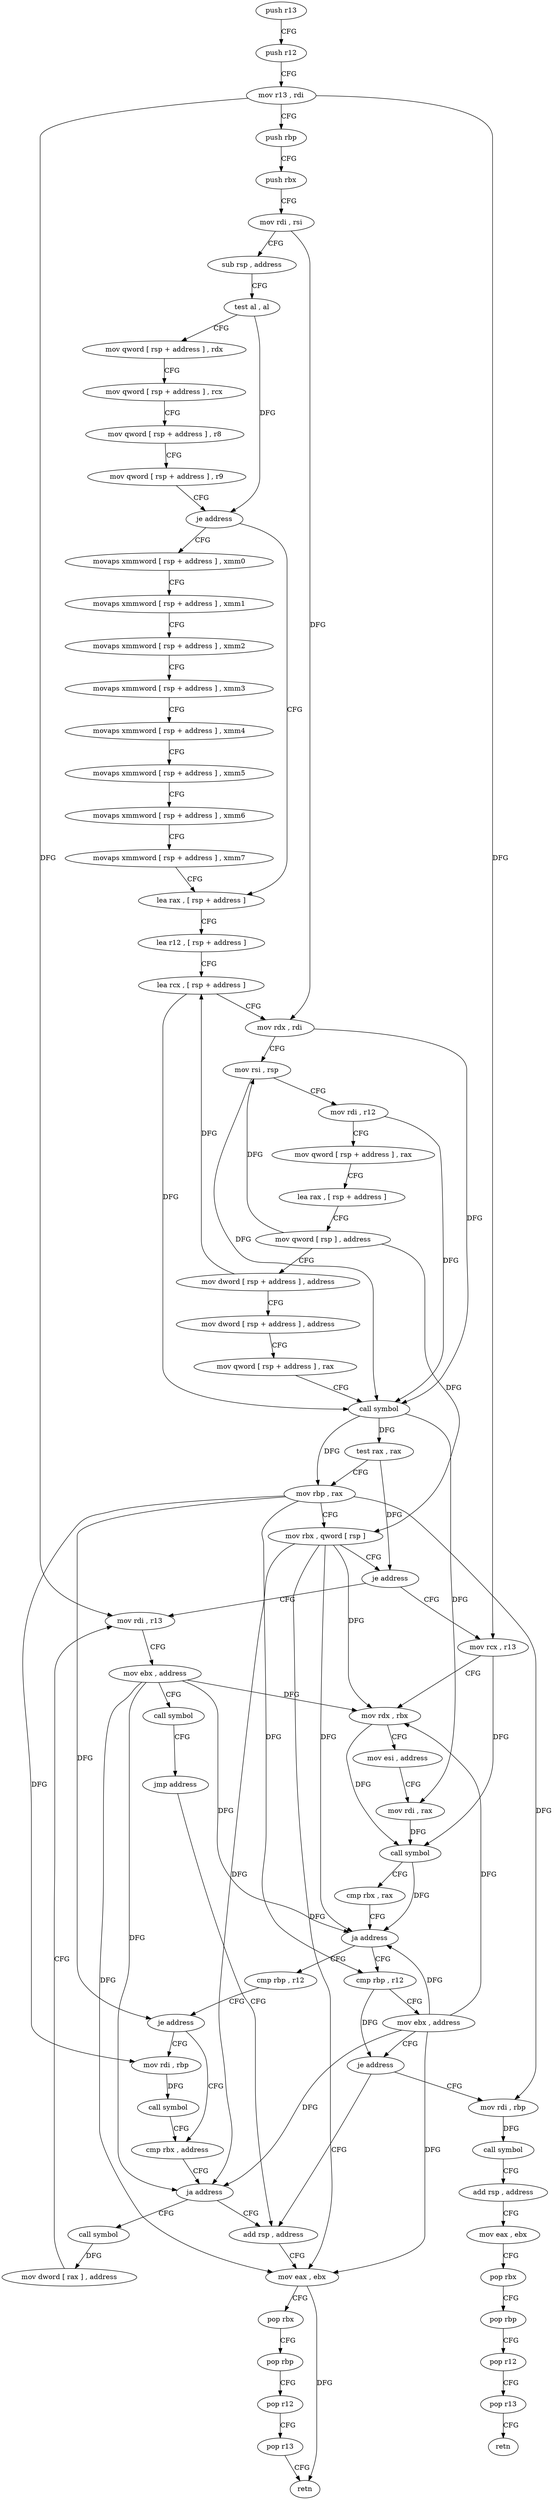 digraph "func" {
"287600" [label = "push r13" ]
"287602" [label = "push r12" ]
"287604" [label = "mov r13 , rdi" ]
"287607" [label = "push rbp" ]
"287608" [label = "push rbx" ]
"287609" [label = "mov rdi , rsi" ]
"287612" [label = "sub rsp , address" ]
"287619" [label = "test al , al" ]
"287621" [label = "mov qword [ rsp + address ] , rdx" ]
"287629" [label = "mov qword [ rsp + address ] , rcx" ]
"287637" [label = "mov qword [ rsp + address ] , r8" ]
"287645" [label = "mov qword [ rsp + address ] , r9" ]
"287653" [label = "je address" ]
"287719" [label = "lea rax , [ rsp + address ]" ]
"287655" [label = "movaps xmmword [ rsp + address ] , xmm0" ]
"287727" [label = "lea r12 , [ rsp + address ]" ]
"287732" [label = "lea rcx , [ rsp + address ]" ]
"287737" [label = "mov rdx , rdi" ]
"287740" [label = "mov rsi , rsp" ]
"287743" [label = "mov rdi , r12" ]
"287746" [label = "mov qword [ rsp + address ] , rax" ]
"287751" [label = "lea rax , [ rsp + address ]" ]
"287759" [label = "mov qword [ rsp ] , address" ]
"287767" [label = "mov dword [ rsp + address ] , address" ]
"287775" [label = "mov dword [ rsp + address ] , address" ]
"287783" [label = "mov qword [ rsp + address ] , rax" ]
"287788" [label = "call symbol" ]
"287793" [label = "test rax , rax" ]
"287796" [label = "mov rbp , rax" ]
"287799" [label = "mov rbx , qword [ rsp ]" ]
"287803" [label = "je address" ]
"287917" [label = "mov rdi , r13" ]
"287805" [label = "mov rcx , r13" ]
"287663" [label = "movaps xmmword [ rsp + address ] , xmm1" ]
"287671" [label = "movaps xmmword [ rsp + address ] , xmm2" ]
"287679" [label = "movaps xmmword [ rsp + address ] , xmm3" ]
"287687" [label = "movaps xmmword [ rsp + address ] , xmm4" ]
"287695" [label = "movaps xmmword [ rsp + address ] , xmm5" ]
"287703" [label = "movaps xmmword [ rsp + address ] , xmm6" ]
"287711" [label = "movaps xmmword [ rsp + address ] , xmm7" ]
"287920" [label = "mov ebx , address" ]
"287925" [label = "call symbol" ]
"287930" [label = "jmp address" ]
"287851" [label = "add rsp , address" ]
"287808" [label = "mov rdx , rbx" ]
"287811" [label = "mov esi , address" ]
"287816" [label = "mov rdi , rax" ]
"287819" [label = "call symbol" ]
"287824" [label = "cmp rbx , rax" ]
"287827" [label = "ja address" ]
"287872" [label = "cmp rbp , r12" ]
"287829" [label = "cmp rbp , r12" ]
"287858" [label = "mov eax , ebx" ]
"287860" [label = "pop rbx" ]
"287861" [label = "pop rbp" ]
"287862" [label = "pop r12" ]
"287864" [label = "pop r13" ]
"287866" [label = "retn" ]
"287875" [label = "mov ebx , address" ]
"287880" [label = "je address" ]
"287882" [label = "mov rdi , rbp" ]
"287832" [label = "je address" ]
"287842" [label = "cmp rbx , address" ]
"287834" [label = "mov rdi , rbp" ]
"287885" [label = "call symbol" ]
"287890" [label = "add rsp , address" ]
"287897" [label = "mov eax , ebx" ]
"287899" [label = "pop rbx" ]
"287900" [label = "pop rbp" ]
"287901" [label = "pop r12" ]
"287903" [label = "pop r13" ]
"287905" [label = "retn" ]
"287849" [label = "ja address" ]
"287906" [label = "call symbol" ]
"287837" [label = "call symbol" ]
"287911" [label = "mov dword [ rax ] , address" ]
"287600" -> "287602" [ label = "CFG" ]
"287602" -> "287604" [ label = "CFG" ]
"287604" -> "287607" [ label = "CFG" ]
"287604" -> "287917" [ label = "DFG" ]
"287604" -> "287805" [ label = "DFG" ]
"287607" -> "287608" [ label = "CFG" ]
"287608" -> "287609" [ label = "CFG" ]
"287609" -> "287612" [ label = "CFG" ]
"287609" -> "287737" [ label = "DFG" ]
"287612" -> "287619" [ label = "CFG" ]
"287619" -> "287621" [ label = "CFG" ]
"287619" -> "287653" [ label = "DFG" ]
"287621" -> "287629" [ label = "CFG" ]
"287629" -> "287637" [ label = "CFG" ]
"287637" -> "287645" [ label = "CFG" ]
"287645" -> "287653" [ label = "CFG" ]
"287653" -> "287719" [ label = "CFG" ]
"287653" -> "287655" [ label = "CFG" ]
"287719" -> "287727" [ label = "CFG" ]
"287655" -> "287663" [ label = "CFG" ]
"287727" -> "287732" [ label = "CFG" ]
"287732" -> "287737" [ label = "CFG" ]
"287732" -> "287788" [ label = "DFG" ]
"287737" -> "287740" [ label = "CFG" ]
"287737" -> "287788" [ label = "DFG" ]
"287740" -> "287743" [ label = "CFG" ]
"287740" -> "287788" [ label = "DFG" ]
"287743" -> "287746" [ label = "CFG" ]
"287743" -> "287788" [ label = "DFG" ]
"287746" -> "287751" [ label = "CFG" ]
"287751" -> "287759" [ label = "CFG" ]
"287759" -> "287767" [ label = "CFG" ]
"287759" -> "287740" [ label = "DFG" ]
"287759" -> "287799" [ label = "DFG" ]
"287767" -> "287775" [ label = "CFG" ]
"287767" -> "287732" [ label = "DFG" ]
"287775" -> "287783" [ label = "CFG" ]
"287783" -> "287788" [ label = "CFG" ]
"287788" -> "287793" [ label = "DFG" ]
"287788" -> "287796" [ label = "DFG" ]
"287788" -> "287816" [ label = "DFG" ]
"287793" -> "287796" [ label = "CFG" ]
"287793" -> "287803" [ label = "DFG" ]
"287796" -> "287799" [ label = "CFG" ]
"287796" -> "287872" [ label = "DFG" ]
"287796" -> "287832" [ label = "DFG" ]
"287796" -> "287882" [ label = "DFG" ]
"287796" -> "287834" [ label = "DFG" ]
"287799" -> "287803" [ label = "CFG" ]
"287799" -> "287808" [ label = "DFG" ]
"287799" -> "287827" [ label = "DFG" ]
"287799" -> "287858" [ label = "DFG" ]
"287799" -> "287849" [ label = "DFG" ]
"287803" -> "287917" [ label = "CFG" ]
"287803" -> "287805" [ label = "CFG" ]
"287917" -> "287920" [ label = "CFG" ]
"287805" -> "287808" [ label = "CFG" ]
"287805" -> "287819" [ label = "DFG" ]
"287663" -> "287671" [ label = "CFG" ]
"287671" -> "287679" [ label = "CFG" ]
"287679" -> "287687" [ label = "CFG" ]
"287687" -> "287695" [ label = "CFG" ]
"287695" -> "287703" [ label = "CFG" ]
"287703" -> "287711" [ label = "CFG" ]
"287711" -> "287719" [ label = "CFG" ]
"287920" -> "287925" [ label = "CFG" ]
"287920" -> "287808" [ label = "DFG" ]
"287920" -> "287827" [ label = "DFG" ]
"287920" -> "287858" [ label = "DFG" ]
"287920" -> "287849" [ label = "DFG" ]
"287925" -> "287930" [ label = "CFG" ]
"287930" -> "287851" [ label = "CFG" ]
"287851" -> "287858" [ label = "CFG" ]
"287808" -> "287811" [ label = "CFG" ]
"287808" -> "287819" [ label = "DFG" ]
"287811" -> "287816" [ label = "CFG" ]
"287816" -> "287819" [ label = "DFG" ]
"287819" -> "287824" [ label = "CFG" ]
"287819" -> "287827" [ label = "DFG" ]
"287824" -> "287827" [ label = "CFG" ]
"287827" -> "287872" [ label = "CFG" ]
"287827" -> "287829" [ label = "CFG" ]
"287872" -> "287875" [ label = "CFG" ]
"287872" -> "287880" [ label = "DFG" ]
"287829" -> "287832" [ label = "CFG" ]
"287858" -> "287860" [ label = "CFG" ]
"287858" -> "287866" [ label = "DFG" ]
"287860" -> "287861" [ label = "CFG" ]
"287861" -> "287862" [ label = "CFG" ]
"287862" -> "287864" [ label = "CFG" ]
"287864" -> "287866" [ label = "CFG" ]
"287875" -> "287880" [ label = "CFG" ]
"287875" -> "287808" [ label = "DFG" ]
"287875" -> "287858" [ label = "DFG" ]
"287875" -> "287827" [ label = "DFG" ]
"287875" -> "287849" [ label = "DFG" ]
"287880" -> "287851" [ label = "CFG" ]
"287880" -> "287882" [ label = "CFG" ]
"287882" -> "287885" [ label = "DFG" ]
"287832" -> "287842" [ label = "CFG" ]
"287832" -> "287834" [ label = "CFG" ]
"287842" -> "287849" [ label = "CFG" ]
"287834" -> "287837" [ label = "DFG" ]
"287885" -> "287890" [ label = "CFG" ]
"287890" -> "287897" [ label = "CFG" ]
"287897" -> "287899" [ label = "CFG" ]
"287899" -> "287900" [ label = "CFG" ]
"287900" -> "287901" [ label = "CFG" ]
"287901" -> "287903" [ label = "CFG" ]
"287903" -> "287905" [ label = "CFG" ]
"287849" -> "287906" [ label = "CFG" ]
"287849" -> "287851" [ label = "CFG" ]
"287906" -> "287911" [ label = "DFG" ]
"287837" -> "287842" [ label = "CFG" ]
"287911" -> "287917" [ label = "CFG" ]
}
